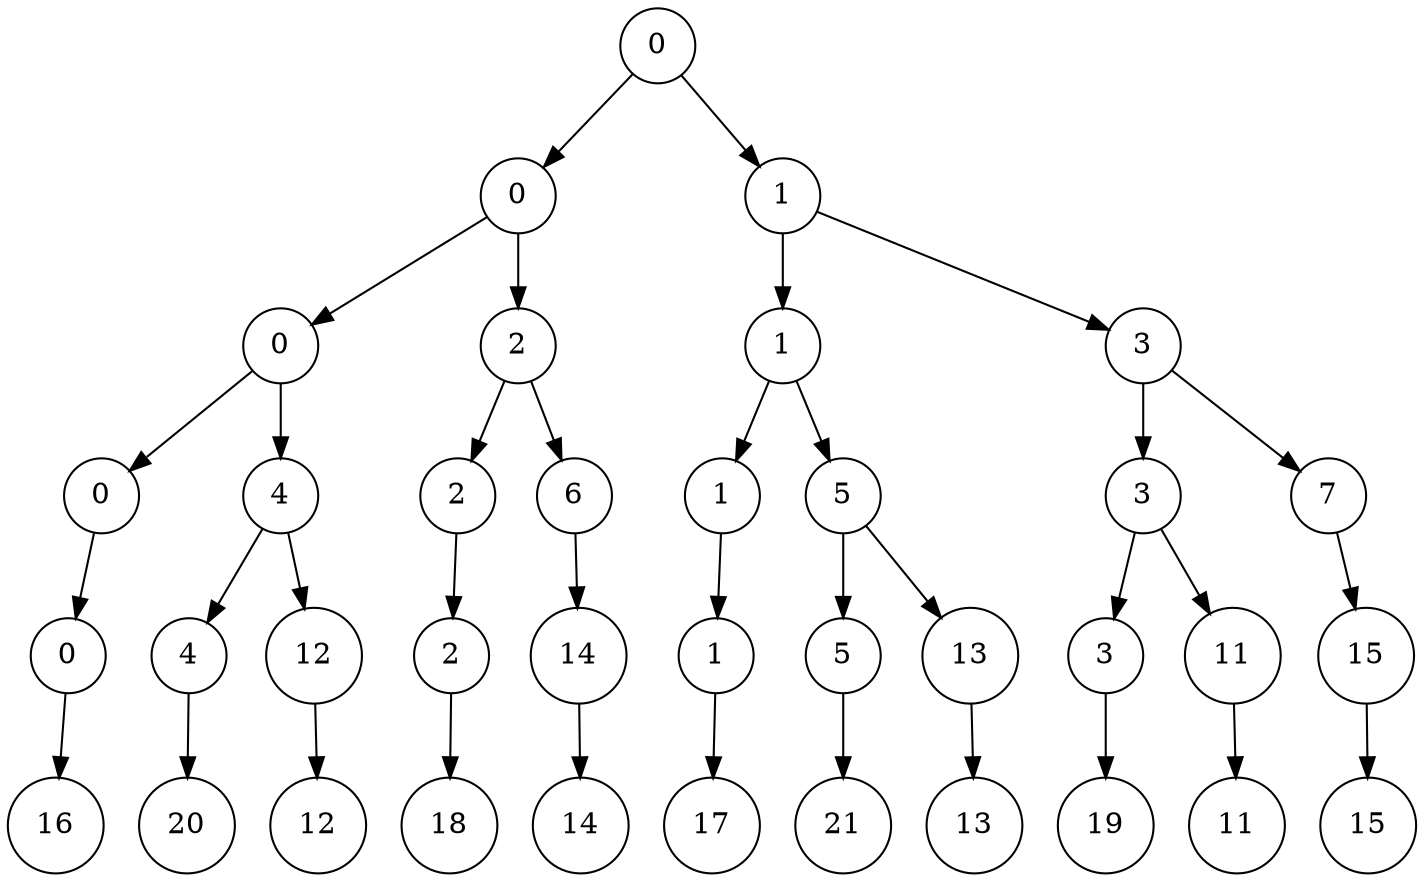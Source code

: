 digraph trie{
node[shape=circle]
33[label="16",pos="0.60,-5!"]
16[label="0",pos="0.30,-4!"]
16->33
8[label="0",pos="0.90,-3!"]
8->16
37[label="20",pos="3.00,-5!"]
18[label="4",pos="2.70,-4!"]
18->37
38[label="12",pos="3.60,-5!"]
19[label="12",pos="3.90,-4!"]
19->38
9[label="4",pos="3.30,-3!"]
9->18
9->19
4[label="0",pos="2.10,-2!"]
4->8
4->9
41[label="18",pos="5.40,-5!"]
20[label="2",pos="5.10,-4!"]
20->41
10[label="2",pos="5.70,-3!"]
10->20
46[label="14",pos="8.40,-5!"]
23[label="14",pos="8.70,-4!"]
23->46
11[label="6",pos="8.10,-3!"]
11->23
5[label="2",pos="6.90,-2!"]
5->10
5->11
2[label="0",pos="4.50,-1!"]
2->4
2->5
49[label="17",pos="10.20,-5!"]
24[label="1",pos="9.90,-4!"]
24->49
12[label="1",pos="10.50,-3!"]
12->24
53[label="21",pos="12.60,-5!"]
26[label="5",pos="12.30,-4!"]
26->53
54[label="13",pos="13.20,-5!"]
27[label="13",pos="13.50,-4!"]
27->54
13[label="5",pos="12.90,-3!"]
13->26
13->27
6[label="1",pos="11.70,-2!"]
6->12
6->13
57[label="19",pos="15.00,-5!"]
28[label="3",pos="14.70,-4!"]
28->57
58[label="11",pos="15.60,-5!"]
29[label="11",pos="15.90,-4!"]
29->58
14[label="3",pos="15.30,-3!"]
14->28
14->29
62[label="15",pos="18.00,-5!"]
31[label="15",pos="18.30,-4!"]
31->62
15[label="7",pos="17.70,-3!"]
15->31
7[label="3",pos="16.50,-2!"]
7->14
7->15
3[label="1",pos="14.10,-1!"]
3->6
3->7
1[label="0",pos="9.30,0!"]
1->2
1->3
}